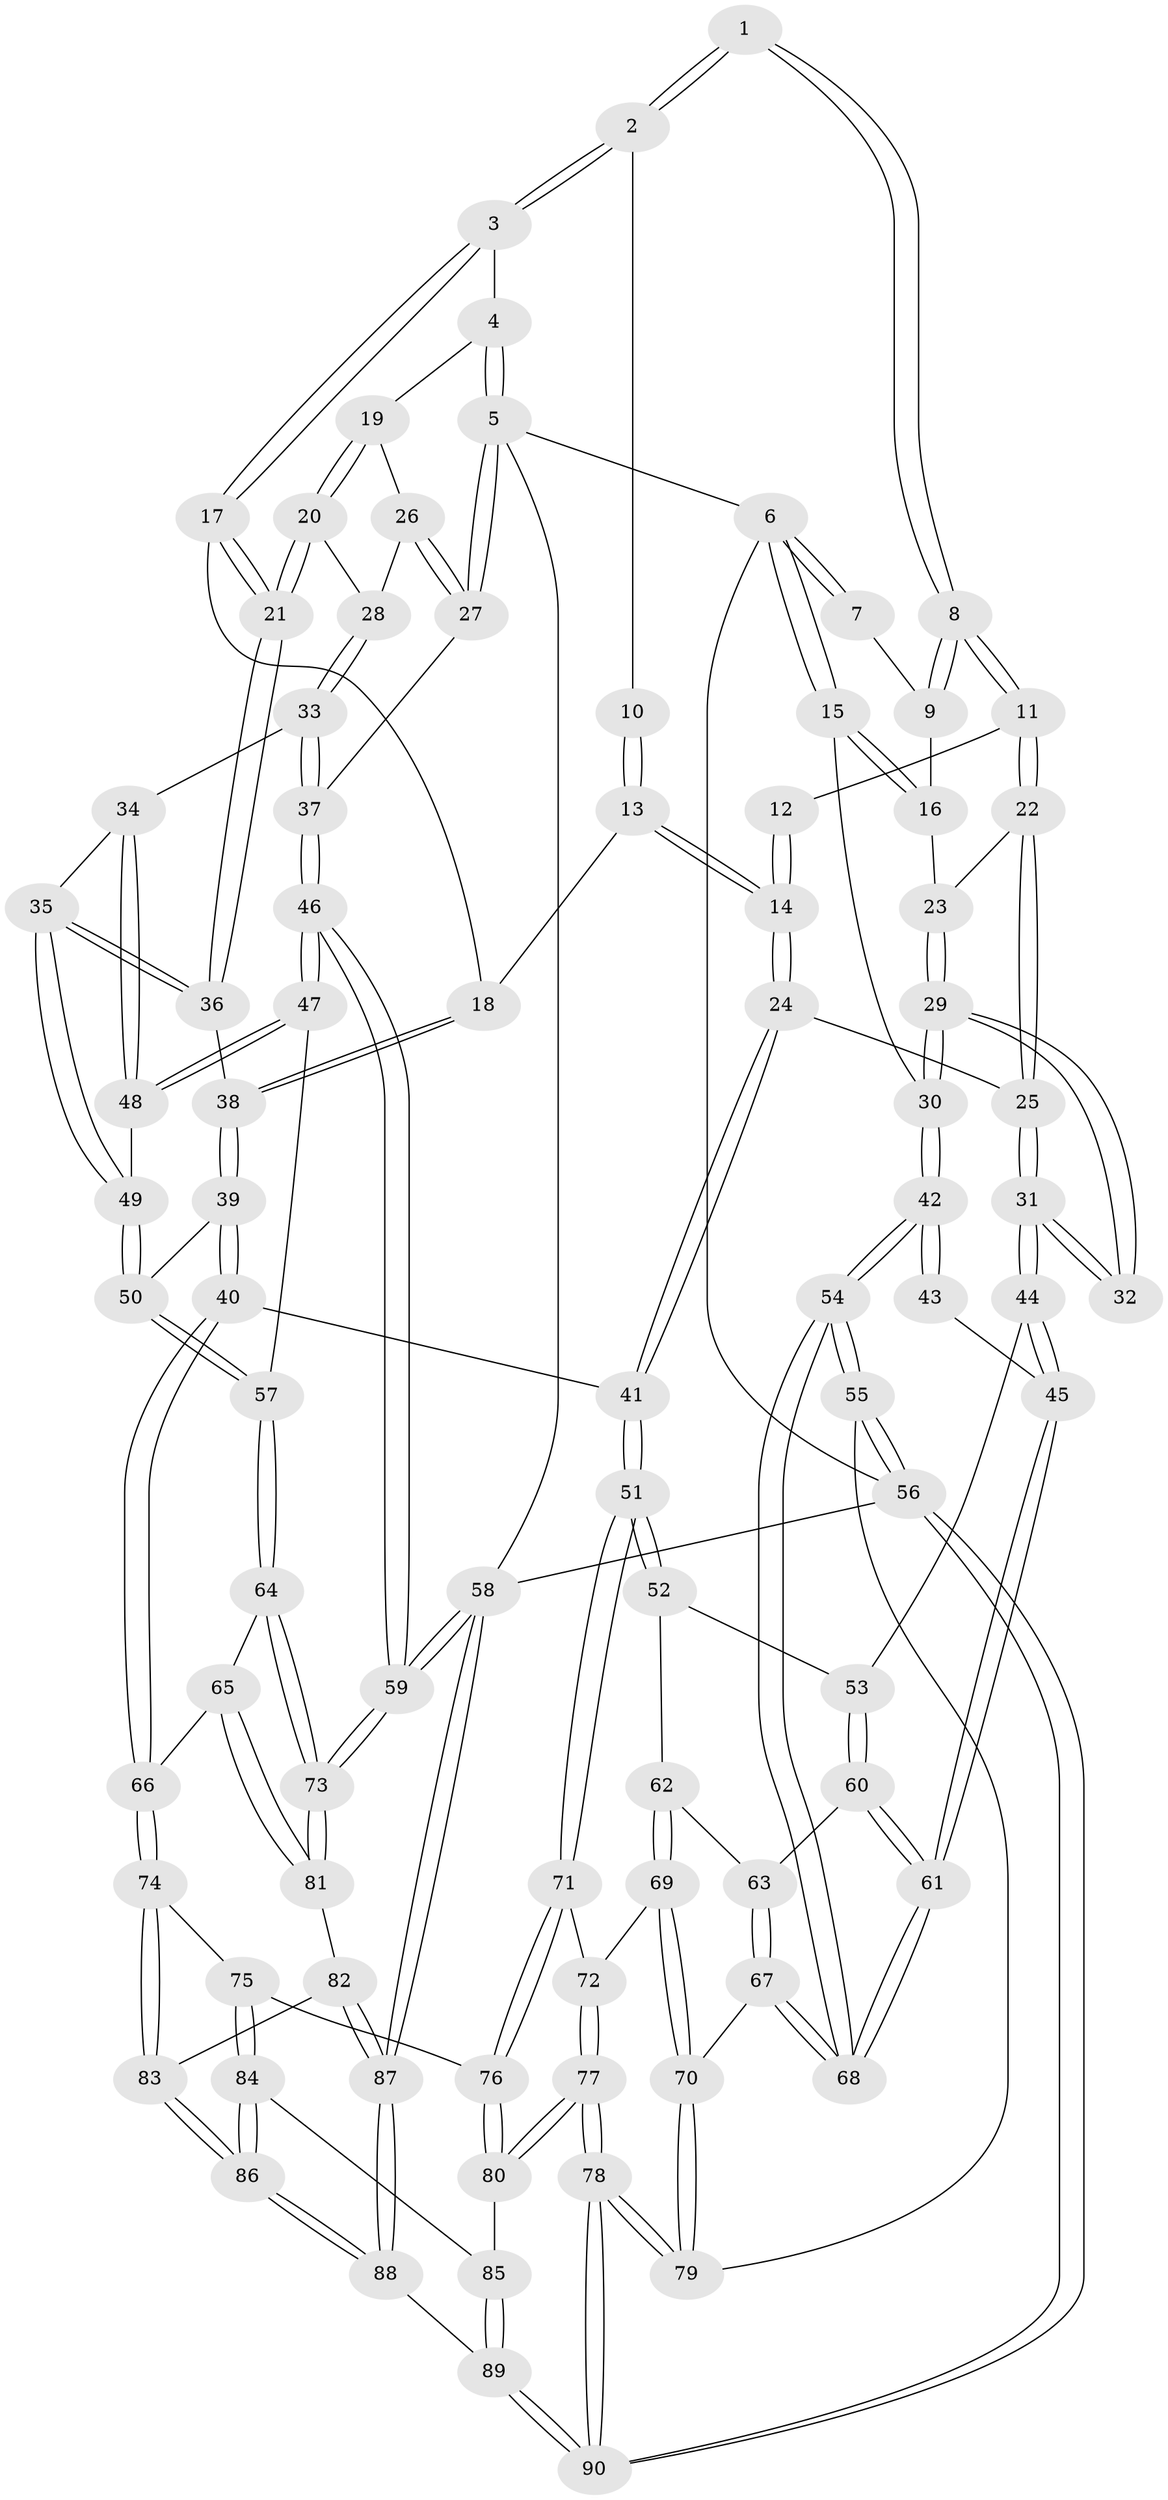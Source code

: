 // coarse degree distribution, {2: 0.09230769230769231, 4: 0.09230769230769231, 3: 0.7076923076923077, 5: 0.09230769230769231, 6: 0.015384615384615385}
// Generated by graph-tools (version 1.1) at 2025/54/03/04/25 22:54:26]
// undirected, 90 vertices, 222 edges
graph export_dot {
  node [color=gray90,style=filled];
  1 [pos="+0.30772239744054947+0"];
  2 [pos="+0.6327263600968326+0"];
  3 [pos="+0.6979251984055341+0"];
  4 [pos="+0.7227227699735784+0"];
  5 [pos="+1+0"];
  6 [pos="+0+0"];
  7 [pos="+0.18436469609633077+0"];
  8 [pos="+0.2742737224403078+0.05335630337831716"];
  9 [pos="+0.11149893674703573+0.07039793801950578"];
  10 [pos="+0.5729143524994608+0"];
  11 [pos="+0.27779872164796987+0.0686798141530839"];
  12 [pos="+0.461691013078088+0.0729874122039746"];
  13 [pos="+0.5034371973926658+0.22193061161789163"];
  14 [pos="+0.4195770386870928+0.2507753192519148"];
  15 [pos="+0+0"];
  16 [pos="+0.08142848533415067+0.0847991021103438"];
  17 [pos="+0.6352484760846684+0.1518601963094638"];
  18 [pos="+0.5981197155414311+0.21655658830045443"];
  19 [pos="+0.8378917201746482+0.16074399244969617"];
  20 [pos="+0.8309246716315284+0.18190014570323892"];
  21 [pos="+0.8065837139997194+0.21904748213415495"];
  22 [pos="+0.27874914030580006+0.08085450699088446"];
  23 [pos="+0.11042342581835753+0.19580091810072586"];
  24 [pos="+0.3798132924082141+0.27875330590429387"];
  25 [pos="+0.3698677610315785+0.2752047897537974"];
  26 [pos="+0.9796388174253627+0.1556265807278797"];
  27 [pos="+1+0.084880155824429"];
  28 [pos="+0.9370469872667841+0.2633585424730024"];
  29 [pos="+0.09726796965924686+0.2411865750200396"];
  30 [pos="+0+0.20888088260551516"];
  31 [pos="+0.2056349514207625+0.3296810969902771"];
  32 [pos="+0.14128850424819522+0.2992024694421337"];
  33 [pos="+0.9770631146684028+0.3278533872212906"];
  34 [pos="+0.935748325567711+0.35318293711827936"];
  35 [pos="+0.842536763565203+0.3653131002525409"];
  36 [pos="+0.775901582078097+0.3128105982564718"];
  37 [pos="+1+0.28599939405549984"];
  38 [pos="+0.6937979925867762+0.3367421697675473"];
  39 [pos="+0.6357884690081441+0.4248768507506455"];
  40 [pos="+0.5628000620906867+0.49165102828599"];
  41 [pos="+0.4813288405095025+0.4945700286579811"];
  42 [pos="+0+0.4494023645387052"];
  43 [pos="+0.10213745065228567+0.33325946556317104"];
  44 [pos="+0.19204568257913152+0.4215326497086266"];
  45 [pos="+0.007369140029519669+0.53282124890562"];
  46 [pos="+1+0.5476335753343317"];
  47 [pos="+1+0.510586195319642"];
  48 [pos="+0.9634045056333393+0.4530566443705488"];
  49 [pos="+0.8452660417613617+0.4533744328189712"];
  50 [pos="+0.8370438204158918+0.507859324909228"];
  51 [pos="+0.4465249298208925+0.5394769742191804"];
  52 [pos="+0.23554282233859902+0.5072808059261682"];
  53 [pos="+0.23361094188617154+0.5056565215855967"];
  54 [pos="+0+0.6302498891273586"];
  55 [pos="+0+0.7144075181216649"];
  56 [pos="+0+1"];
  57 [pos="+0.8474524676846685+0.5591804015010626"];
  58 [pos="+1+1"];
  59 [pos="+1+0.7862283146272762"];
  60 [pos="+0.1423284805231844+0.5512730371772665"];
  61 [pos="+0+0.5548886673375334"];
  62 [pos="+0.21993630942547665+0.594063706219538"];
  63 [pos="+0.18659436257175704+0.6014109725365522"];
  64 [pos="+0.830387883607573+0.6017553442098026"];
  65 [pos="+0.7880814397942777+0.6340386652712882"];
  66 [pos="+0.714326801456046+0.6396394387039315"];
  67 [pos="+0.16164689782591696+0.6265460359565389"];
  68 [pos="+0+0.5886451430091693"];
  69 [pos="+0.2715554167484632+0.6645191706296066"];
  70 [pos="+0.20624407474578868+0.7266519923258503"];
  71 [pos="+0.4323592176126328+0.5903140794645523"];
  72 [pos="+0.33525981390208226+0.6509996364407582"];
  73 [pos="+1+0.7784310780925785"];
  74 [pos="+0.6610040688069223+0.7384706706602359"];
  75 [pos="+0.6226077930355699+0.7716811601266416"];
  76 [pos="+0.4659977860315926+0.6886828065762367"];
  77 [pos="+0.3270820586839012+0.8806839980414795"];
  78 [pos="+0.24644223112257105+0.9232260583728158"];
  79 [pos="+0.15522835271675672+0.8197603417758964"];
  80 [pos="+0.4103758736366139+0.8596184411704886"];
  81 [pos="+0.8673323554211704+0.8274185159099856"];
  82 [pos="+0.8415959449049109+0.8556177154132385"];
  83 [pos="+0.8087159311059873+0.8531811226426576"];
  84 [pos="+0.5983268736586375+0.9056333150763314"];
  85 [pos="+0.4459658547582381+0.8762634367107033"];
  86 [pos="+0.6086580574864124+0.9219304803729989"];
  87 [pos="+0.8474490416467519+1"];
  88 [pos="+0.6600442111042548+1"];
  89 [pos="+0.4658549089402037+1"];
  90 [pos="+0.2195224733101842+1"];
  1 -- 2;
  1 -- 2;
  1 -- 8;
  1 -- 8;
  2 -- 3;
  2 -- 3;
  2 -- 10;
  3 -- 4;
  3 -- 17;
  3 -- 17;
  4 -- 5;
  4 -- 5;
  4 -- 19;
  5 -- 6;
  5 -- 27;
  5 -- 27;
  5 -- 58;
  6 -- 7;
  6 -- 7;
  6 -- 15;
  6 -- 15;
  6 -- 56;
  7 -- 9;
  8 -- 9;
  8 -- 9;
  8 -- 11;
  8 -- 11;
  9 -- 16;
  10 -- 13;
  10 -- 13;
  11 -- 12;
  11 -- 22;
  11 -- 22;
  12 -- 14;
  12 -- 14;
  13 -- 14;
  13 -- 14;
  13 -- 18;
  14 -- 24;
  14 -- 24;
  15 -- 16;
  15 -- 16;
  15 -- 30;
  16 -- 23;
  17 -- 18;
  17 -- 21;
  17 -- 21;
  18 -- 38;
  18 -- 38;
  19 -- 20;
  19 -- 20;
  19 -- 26;
  20 -- 21;
  20 -- 21;
  20 -- 28;
  21 -- 36;
  21 -- 36;
  22 -- 23;
  22 -- 25;
  22 -- 25;
  23 -- 29;
  23 -- 29;
  24 -- 25;
  24 -- 41;
  24 -- 41;
  25 -- 31;
  25 -- 31;
  26 -- 27;
  26 -- 27;
  26 -- 28;
  27 -- 37;
  28 -- 33;
  28 -- 33;
  29 -- 30;
  29 -- 30;
  29 -- 32;
  29 -- 32;
  30 -- 42;
  30 -- 42;
  31 -- 32;
  31 -- 32;
  31 -- 44;
  31 -- 44;
  33 -- 34;
  33 -- 37;
  33 -- 37;
  34 -- 35;
  34 -- 48;
  34 -- 48;
  35 -- 36;
  35 -- 36;
  35 -- 49;
  35 -- 49;
  36 -- 38;
  37 -- 46;
  37 -- 46;
  38 -- 39;
  38 -- 39;
  39 -- 40;
  39 -- 40;
  39 -- 50;
  40 -- 41;
  40 -- 66;
  40 -- 66;
  41 -- 51;
  41 -- 51;
  42 -- 43;
  42 -- 43;
  42 -- 54;
  42 -- 54;
  43 -- 45;
  44 -- 45;
  44 -- 45;
  44 -- 53;
  45 -- 61;
  45 -- 61;
  46 -- 47;
  46 -- 47;
  46 -- 59;
  46 -- 59;
  47 -- 48;
  47 -- 48;
  47 -- 57;
  48 -- 49;
  49 -- 50;
  49 -- 50;
  50 -- 57;
  50 -- 57;
  51 -- 52;
  51 -- 52;
  51 -- 71;
  51 -- 71;
  52 -- 53;
  52 -- 62;
  53 -- 60;
  53 -- 60;
  54 -- 55;
  54 -- 55;
  54 -- 68;
  54 -- 68;
  55 -- 56;
  55 -- 56;
  55 -- 79;
  56 -- 90;
  56 -- 90;
  56 -- 58;
  57 -- 64;
  57 -- 64;
  58 -- 59;
  58 -- 59;
  58 -- 87;
  58 -- 87;
  59 -- 73;
  59 -- 73;
  60 -- 61;
  60 -- 61;
  60 -- 63;
  61 -- 68;
  61 -- 68;
  62 -- 63;
  62 -- 69;
  62 -- 69;
  63 -- 67;
  63 -- 67;
  64 -- 65;
  64 -- 73;
  64 -- 73;
  65 -- 66;
  65 -- 81;
  65 -- 81;
  66 -- 74;
  66 -- 74;
  67 -- 68;
  67 -- 68;
  67 -- 70;
  69 -- 70;
  69 -- 70;
  69 -- 72;
  70 -- 79;
  70 -- 79;
  71 -- 72;
  71 -- 76;
  71 -- 76;
  72 -- 77;
  72 -- 77;
  73 -- 81;
  73 -- 81;
  74 -- 75;
  74 -- 83;
  74 -- 83;
  75 -- 76;
  75 -- 84;
  75 -- 84;
  76 -- 80;
  76 -- 80;
  77 -- 78;
  77 -- 78;
  77 -- 80;
  77 -- 80;
  78 -- 79;
  78 -- 79;
  78 -- 90;
  78 -- 90;
  80 -- 85;
  81 -- 82;
  82 -- 83;
  82 -- 87;
  82 -- 87;
  83 -- 86;
  83 -- 86;
  84 -- 85;
  84 -- 86;
  84 -- 86;
  85 -- 89;
  85 -- 89;
  86 -- 88;
  86 -- 88;
  87 -- 88;
  87 -- 88;
  88 -- 89;
  89 -- 90;
  89 -- 90;
}
